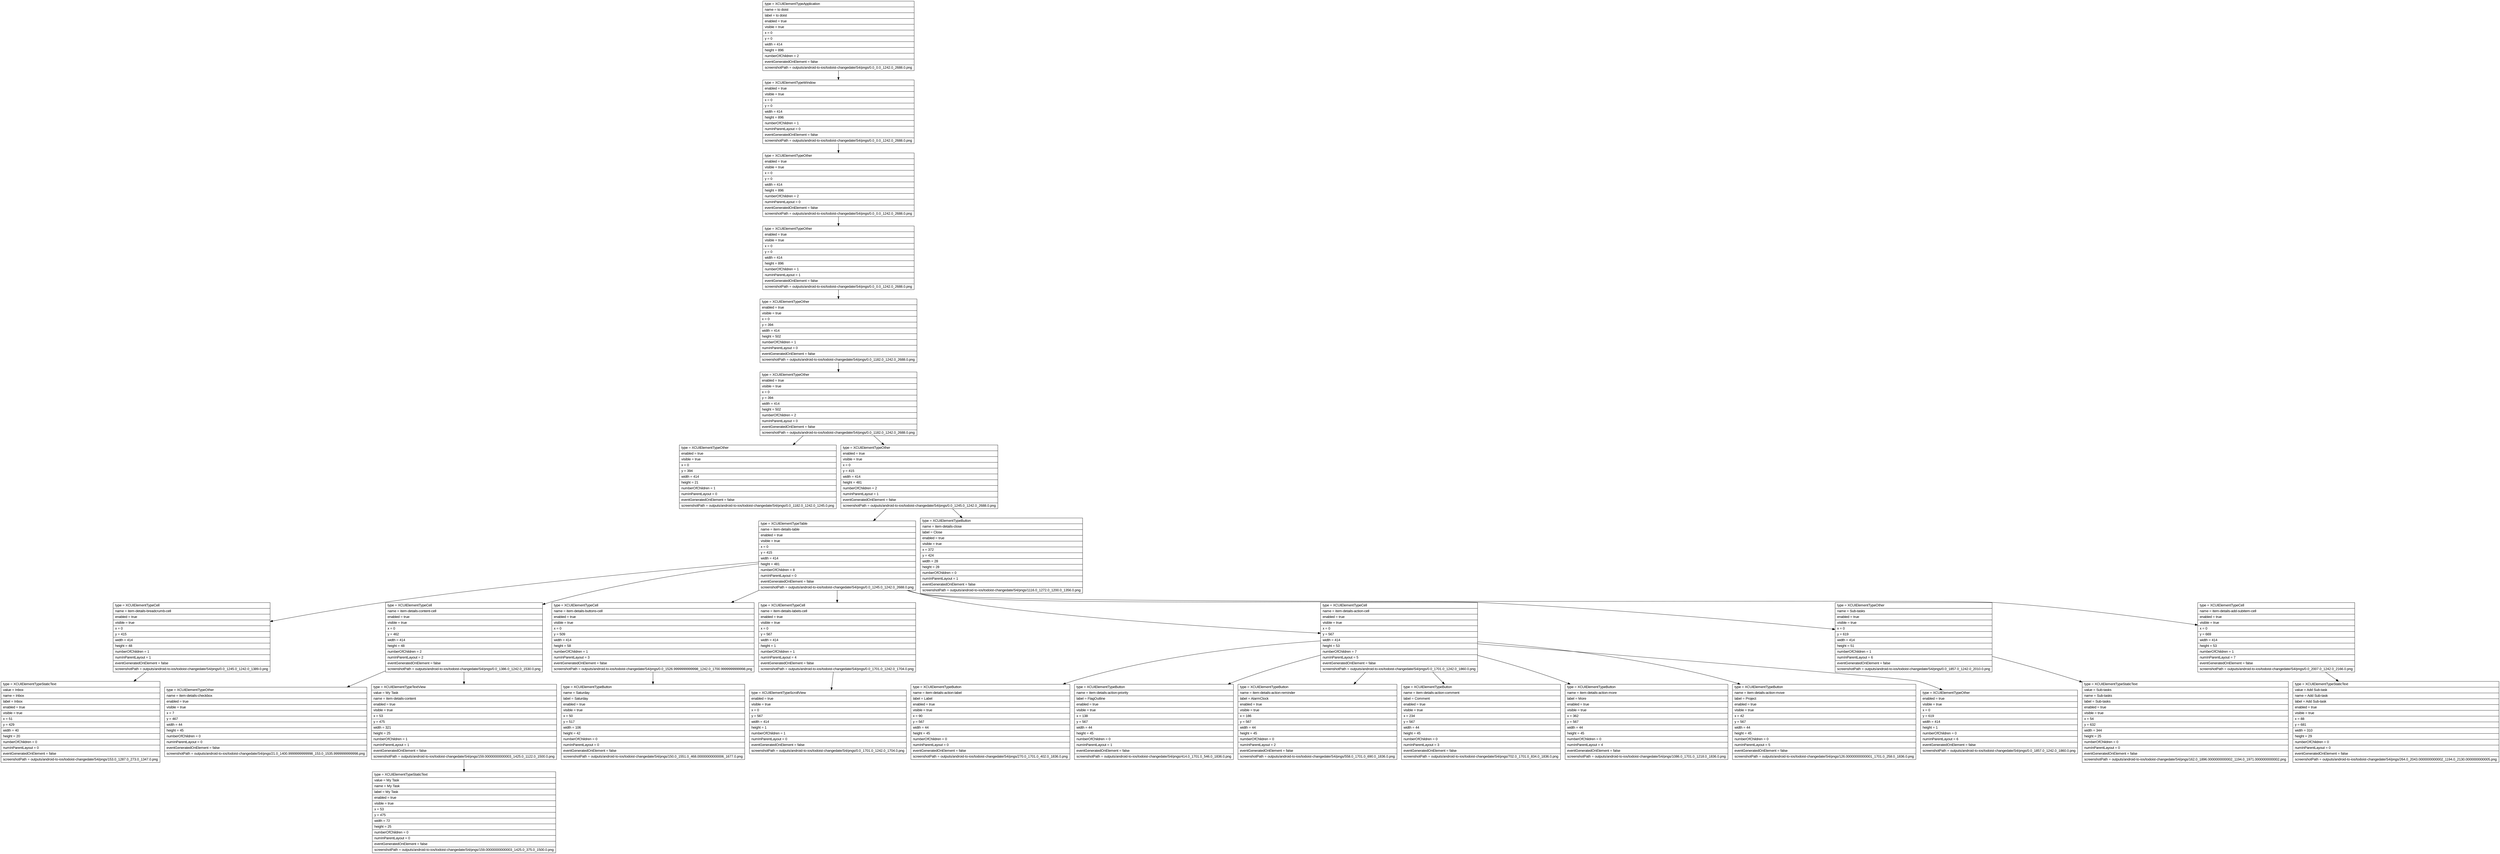 digraph Layout {

	node [shape=record fontname=Arial];

	0	[label="{type = XCUIElementTypeApplication\l|name = to doist\l|label = to doist\l|enabled = true\l|visible = true\l|x = 0\l|y = 0\l|width = 414\l|height = 896\l|numberOfChildren = 2\l|eventGeneratedOnElement = false \l|screenshotPath = outputs/android-to-ios/todoist-changedate/S4/pngs/0.0_0.0_1242.0_2688.0.png\l}"]
	1	[label="{type = XCUIElementTypeWindow\l|enabled = true\l|visible = true\l|x = 0\l|y = 0\l|width = 414\l|height = 896\l|numberOfChildren = 1\l|numInParentLayout = 0\l|eventGeneratedOnElement = false \l|screenshotPath = outputs/android-to-ios/todoist-changedate/S4/pngs/0.0_0.0_1242.0_2688.0.png\l}"]
	2	[label="{type = XCUIElementTypeOther\l|enabled = true\l|visible = true\l|x = 0\l|y = 0\l|width = 414\l|height = 896\l|numberOfChildren = 2\l|numInParentLayout = 0\l|eventGeneratedOnElement = false \l|screenshotPath = outputs/android-to-ios/todoist-changedate/S4/pngs/0.0_0.0_1242.0_2688.0.png\l}"]
	3	[label="{type = XCUIElementTypeOther\l|enabled = true\l|visible = true\l|x = 0\l|y = 0\l|width = 414\l|height = 896\l|numberOfChildren = 1\l|numInParentLayout = 1\l|eventGeneratedOnElement = false \l|screenshotPath = outputs/android-to-ios/todoist-changedate/S4/pngs/0.0_0.0_1242.0_2688.0.png\l}"]
	4	[label="{type = XCUIElementTypeOther\l|enabled = true\l|visible = true\l|x = 0\l|y = 394\l|width = 414\l|height = 502\l|numberOfChildren = 1\l|numInParentLayout = 0\l|eventGeneratedOnElement = false \l|screenshotPath = outputs/android-to-ios/todoist-changedate/S4/pngs/0.0_1182.0_1242.0_2688.0.png\l}"]
	5	[label="{type = XCUIElementTypeOther\l|enabled = true\l|visible = true\l|x = 0\l|y = 394\l|width = 414\l|height = 502\l|numberOfChildren = 2\l|numInParentLayout = 0\l|eventGeneratedOnElement = false \l|screenshotPath = outputs/android-to-ios/todoist-changedate/S4/pngs/0.0_1182.0_1242.0_2688.0.png\l}"]
	6	[label="{type = XCUIElementTypeOther\l|enabled = true\l|visible = true\l|x = 0\l|y = 394\l|width = 414\l|height = 21\l|numberOfChildren = 1\l|numInParentLayout = 0\l|eventGeneratedOnElement = false \l|screenshotPath = outputs/android-to-ios/todoist-changedate/S4/pngs/0.0_1182.0_1242.0_1245.0.png\l}"]
	7	[label="{type = XCUIElementTypeOther\l|enabled = true\l|visible = true\l|x = 0\l|y = 415\l|width = 414\l|height = 481\l|numberOfChildren = 2\l|numInParentLayout = 1\l|eventGeneratedOnElement = false \l|screenshotPath = outputs/android-to-ios/todoist-changedate/S4/pngs/0.0_1245.0_1242.0_2688.0.png\l}"]
	8	[label="{type = XCUIElementTypeTable\l|name = item-details-table\l|enabled = true\l|visible = true\l|x = 0\l|y = 415\l|width = 414\l|height = 481\l|numberOfChildren = 8\l|numInParentLayout = 0\l|eventGeneratedOnElement = false \l|screenshotPath = outputs/android-to-ios/todoist-changedate/S4/pngs/0.0_1245.0_1242.0_2688.0.png\l}"]
	9	[label="{type = XCUIElementTypeButton\l|name = item-details-close\l|label = Close\l|enabled = true\l|visible = true\l|x = 372\l|y = 424\l|width = 28\l|height = 28\l|numberOfChildren = 0\l|numInParentLayout = 1\l|eventGeneratedOnElement = false \l|screenshotPath = outputs/android-to-ios/todoist-changedate/S4/pngs/1116.0_1272.0_1200.0_1356.0.png\l}"]
	10	[label="{type = XCUIElementTypeCell\l|name = item-details-breadcrumb-cell\l|enabled = true\l|visible = true\l|x = 0\l|y = 415\l|width = 414\l|height = 48\l|numberOfChildren = 1\l|numInParentLayout = 1\l|eventGeneratedOnElement = false \l|screenshotPath = outputs/android-to-ios/todoist-changedate/S4/pngs/0.0_1245.0_1242.0_1389.0.png\l}"]
	11	[label="{type = XCUIElementTypeCell\l|name = item-details-content-cell\l|enabled = true\l|visible = true\l|x = 0\l|y = 462\l|width = 414\l|height = 48\l|numberOfChildren = 2\l|numInParentLayout = 2\l|eventGeneratedOnElement = false \l|screenshotPath = outputs/android-to-ios/todoist-changedate/S4/pngs/0.0_1386.0_1242.0_1530.0.png\l}"]
	12	[label="{type = XCUIElementTypeCell\l|name = item-details-buttons-cell\l|enabled = true\l|visible = true\l|x = 0\l|y = 509\l|width = 414\l|height = 58\l|numberOfChildren = 1\l|numInParentLayout = 3\l|eventGeneratedOnElement = false \l|screenshotPath = outputs/android-to-ios/todoist-changedate/S4/pngs/0.0_1526.9999999999998_1242.0_1700.9999999999998.png\l}"]
	13	[label="{type = XCUIElementTypeCell\l|name = item-details-labels-cell\l|enabled = true\l|visible = true\l|x = 0\l|y = 567\l|width = 414\l|height = 1\l|numberOfChildren = 1\l|numInParentLayout = 4\l|eventGeneratedOnElement = false \l|screenshotPath = outputs/android-to-ios/todoist-changedate/S4/pngs/0.0_1701.0_1242.0_1704.0.png\l}"]
	14	[label="{type = XCUIElementTypeCell\l|name = item-details-action-cell\l|enabled = true\l|visible = true\l|x = 0\l|y = 567\l|width = 414\l|height = 53\l|numberOfChildren = 7\l|numInParentLayout = 5\l|eventGeneratedOnElement = false \l|screenshotPath = outputs/android-to-ios/todoist-changedate/S4/pngs/0.0_1701.0_1242.0_1860.0.png\l}"]
	15	[label="{type = XCUIElementTypeOther\l|name = Sub-tasks\l|enabled = true\l|visible = true\l|x = 0\l|y = 619\l|width = 414\l|height = 51\l|numberOfChildren = 1\l|numInParentLayout = 6\l|eventGeneratedOnElement = false \l|screenshotPath = outputs/android-to-ios/todoist-changedate/S4/pngs/0.0_1857.0_1242.0_2010.0.png\l}"]
	16	[label="{type = XCUIElementTypeCell\l|name = item-details-add-subitem-cell\l|enabled = true\l|visible = true\l|x = 0\l|y = 669\l|width = 414\l|height = 53\l|numberOfChildren = 1\l|numInParentLayout = 7\l|eventGeneratedOnElement = false \l|screenshotPath = outputs/android-to-ios/todoist-changedate/S4/pngs/0.0_2007.0_1242.0_2166.0.png\l}"]
	17	[label="{type = XCUIElementTypeStaticText\l|value = Inbox\l|name = Inbox\l|label = Inbox\l|enabled = true\l|visible = true\l|x = 51\l|y = 429\l|width = 40\l|height = 20\l|numberOfChildren = 0\l|numInParentLayout = 0\l|eventGeneratedOnElement = false \l|screenshotPath = outputs/android-to-ios/todoist-changedate/S4/pngs/153.0_1287.0_273.0_1347.0.png\l}"]
	18	[label="{type = XCUIElementTypeOther\l|name = item-details-checkbox\l|enabled = true\l|visible = true\l|x = 7\l|y = 467\l|width = 44\l|height = 45\l|numberOfChildren = 0\l|numInParentLayout = 0\l|eventGeneratedOnElement = false \l|screenshotPath = outputs/android-to-ios/todoist-changedate/S4/pngs/21.0_1400.9999999999998_153.0_1535.9999999999998.png\l}"]
	19	[label="{type = XCUIElementTypeTextView\l|value = My Task\l|name = item-details-content\l|enabled = true\l|visible = true\l|x = 53\l|y = 475\l|width = 321\l|height = 25\l|numberOfChildren = 1\l|numInParentLayout = 1\l|eventGeneratedOnElement = false \l|screenshotPath = outputs/android-to-ios/todoist-changedate/S4/pngs/159.00000000000003_1425.0_1122.0_1500.0.png\l}"]
	20	[label="{type = XCUIElementTypeButton\l|name = Saturday\l|label = Saturday\l|enabled = true\l|visible = true\l|x = 50\l|y = 517\l|width = 106\l|height = 42\l|numberOfChildren = 0\l|numInParentLayout = 0\l|eventGeneratedOnElement = false \l|screenshotPath = outputs/android-to-ios/todoist-changedate/S4/pngs/150.0_1551.0_468.00000000000006_1677.0.png\l}"]
	21	[label="{type = XCUIElementTypeScrollView\l|enabled = true\l|visible = true\l|x = 0\l|y = 567\l|width = 414\l|height = 1\l|numberOfChildren = 1\l|numInParentLayout = 0\l|eventGeneratedOnElement = false \l|screenshotPath = outputs/android-to-ios/todoist-changedate/S4/pngs/0.0_1701.0_1242.0_1704.0.png\l}"]
	22	[label="{type = XCUIElementTypeButton\l|name = item-details-action-label\l|label = Label\l|enabled = true\l|visible = true\l|x = 90\l|y = 567\l|width = 44\l|height = 45\l|numberOfChildren = 0\l|numInParentLayout = 0\l|eventGeneratedOnElement = false \l|screenshotPath = outputs/android-to-ios/todoist-changedate/S4/pngs/270.0_1701.0_402.0_1836.0.png\l}"]
	23	[label="{type = XCUIElementTypeButton\l|name = item-details-action-priority\l|label = FlagOutline\l|enabled = true\l|visible = true\l|x = 138\l|y = 567\l|width = 44\l|height = 45\l|numberOfChildren = 0\l|numInParentLayout = 1\l|eventGeneratedOnElement = false \l|screenshotPath = outputs/android-to-ios/todoist-changedate/S4/pngs/414.0_1701.0_546.0_1836.0.png\l}"]
	24	[label="{type = XCUIElementTypeButton\l|name = item-details-action-reminder\l|label = AlarmClock\l|enabled = true\l|visible = true\l|x = 186\l|y = 567\l|width = 44\l|height = 45\l|numberOfChildren = 0\l|numInParentLayout = 2\l|eventGeneratedOnElement = false \l|screenshotPath = outputs/android-to-ios/todoist-changedate/S4/pngs/558.0_1701.0_690.0_1836.0.png\l}"]
	25	[label="{type = XCUIElementTypeButton\l|name = item-details-action-comment\l|label = Comment\l|enabled = true\l|visible = true\l|x = 234\l|y = 567\l|width = 44\l|height = 45\l|numberOfChildren = 0\l|numInParentLayout = 3\l|eventGeneratedOnElement = false \l|screenshotPath = outputs/android-to-ios/todoist-changedate/S4/pngs/702.0_1701.0_834.0_1836.0.png\l}"]
	26	[label="{type = XCUIElementTypeButton\l|name = item-details-action-more\l|label = More\l|enabled = true\l|visible = true\l|x = 362\l|y = 567\l|width = 44\l|height = 45\l|numberOfChildren = 0\l|numInParentLayout = 4\l|eventGeneratedOnElement = false \l|screenshotPath = outputs/android-to-ios/todoist-changedate/S4/pngs/1086.0_1701.0_1218.0_1836.0.png\l}"]
	27	[label="{type = XCUIElementTypeButton\l|name = item-details-action-move\l|label = Project\l|enabled = true\l|visible = true\l|x = 42\l|y = 567\l|width = 44\l|height = 45\l|numberOfChildren = 0\l|numInParentLayout = 5\l|eventGeneratedOnElement = false \l|screenshotPath = outputs/android-to-ios/todoist-changedate/S4/pngs/126.00000000000001_1701.0_258.0_1836.0.png\l}"]
	28	[label="{type = XCUIElementTypeOther\l|enabled = true\l|visible = true\l|x = 0\l|y = 619\l|width = 414\l|height = 1\l|numberOfChildren = 0\l|numInParentLayout = 6\l|eventGeneratedOnElement = false \l|screenshotPath = outputs/android-to-ios/todoist-changedate/S4/pngs/0.0_1857.0_1242.0_1860.0.png\l}"]
	29	[label="{type = XCUIElementTypeStaticText\l|value = Sub-tasks\l|name = Sub-tasks\l|label = Sub-tasks\l|enabled = true\l|visible = true\l|x = 54\l|y = 632\l|width = 344\l|height = 25\l|numberOfChildren = 0\l|numInParentLayout = 0\l|eventGeneratedOnElement = false \l|screenshotPath = outputs/android-to-ios/todoist-changedate/S4/pngs/162.0_1896.0000000000002_1194.0_1971.0000000000002.png\l}"]
	30	[label="{type = XCUIElementTypeStaticText\l|value = Add Sub-task\l|name = Add Sub-task\l|label = Add Sub-task\l|enabled = true\l|visible = true\l|x = 88\l|y = 681\l|width = 310\l|height = 29\l|numberOfChildren = 0\l|numInParentLayout = 0\l|eventGeneratedOnElement = false \l|screenshotPath = outputs/android-to-ios/todoist-changedate/S4/pngs/264.0_2043.0000000000002_1194.0_2130.0000000000005.png\l}"]
	31	[label="{type = XCUIElementTypeStaticText\l|value = My Task\l|name = My Task\l|label = My Task\l|enabled = true\l|visible = true\l|x = 53\l|y = 475\l|width = 72\l|height = 25\l|numberOfChildren = 0\l|numInParentLayout = 0\l|eventGeneratedOnElement = false \l|screenshotPath = outputs/android-to-ios/todoist-changedate/S4/pngs/159.00000000000003_1425.0_375.0_1500.0.png\l}"]


	0 -> 1
	1 -> 2
	2 -> 3
	3 -> 4
	4 -> 5
	5 -> 6
	5 -> 7
	7 -> 8
	7 -> 9
	8 -> 10
	8 -> 11
	8 -> 12
	8 -> 13
	8 -> 14
	8 -> 15
	8 -> 16
	10 -> 17
	11 -> 18
	11 -> 19
	12 -> 20
	13 -> 21
	14 -> 22
	14 -> 23
	14 -> 24
	14 -> 25
	14 -> 26
	14 -> 27
	14 -> 28
	15 -> 29
	16 -> 30
	19 -> 31


}